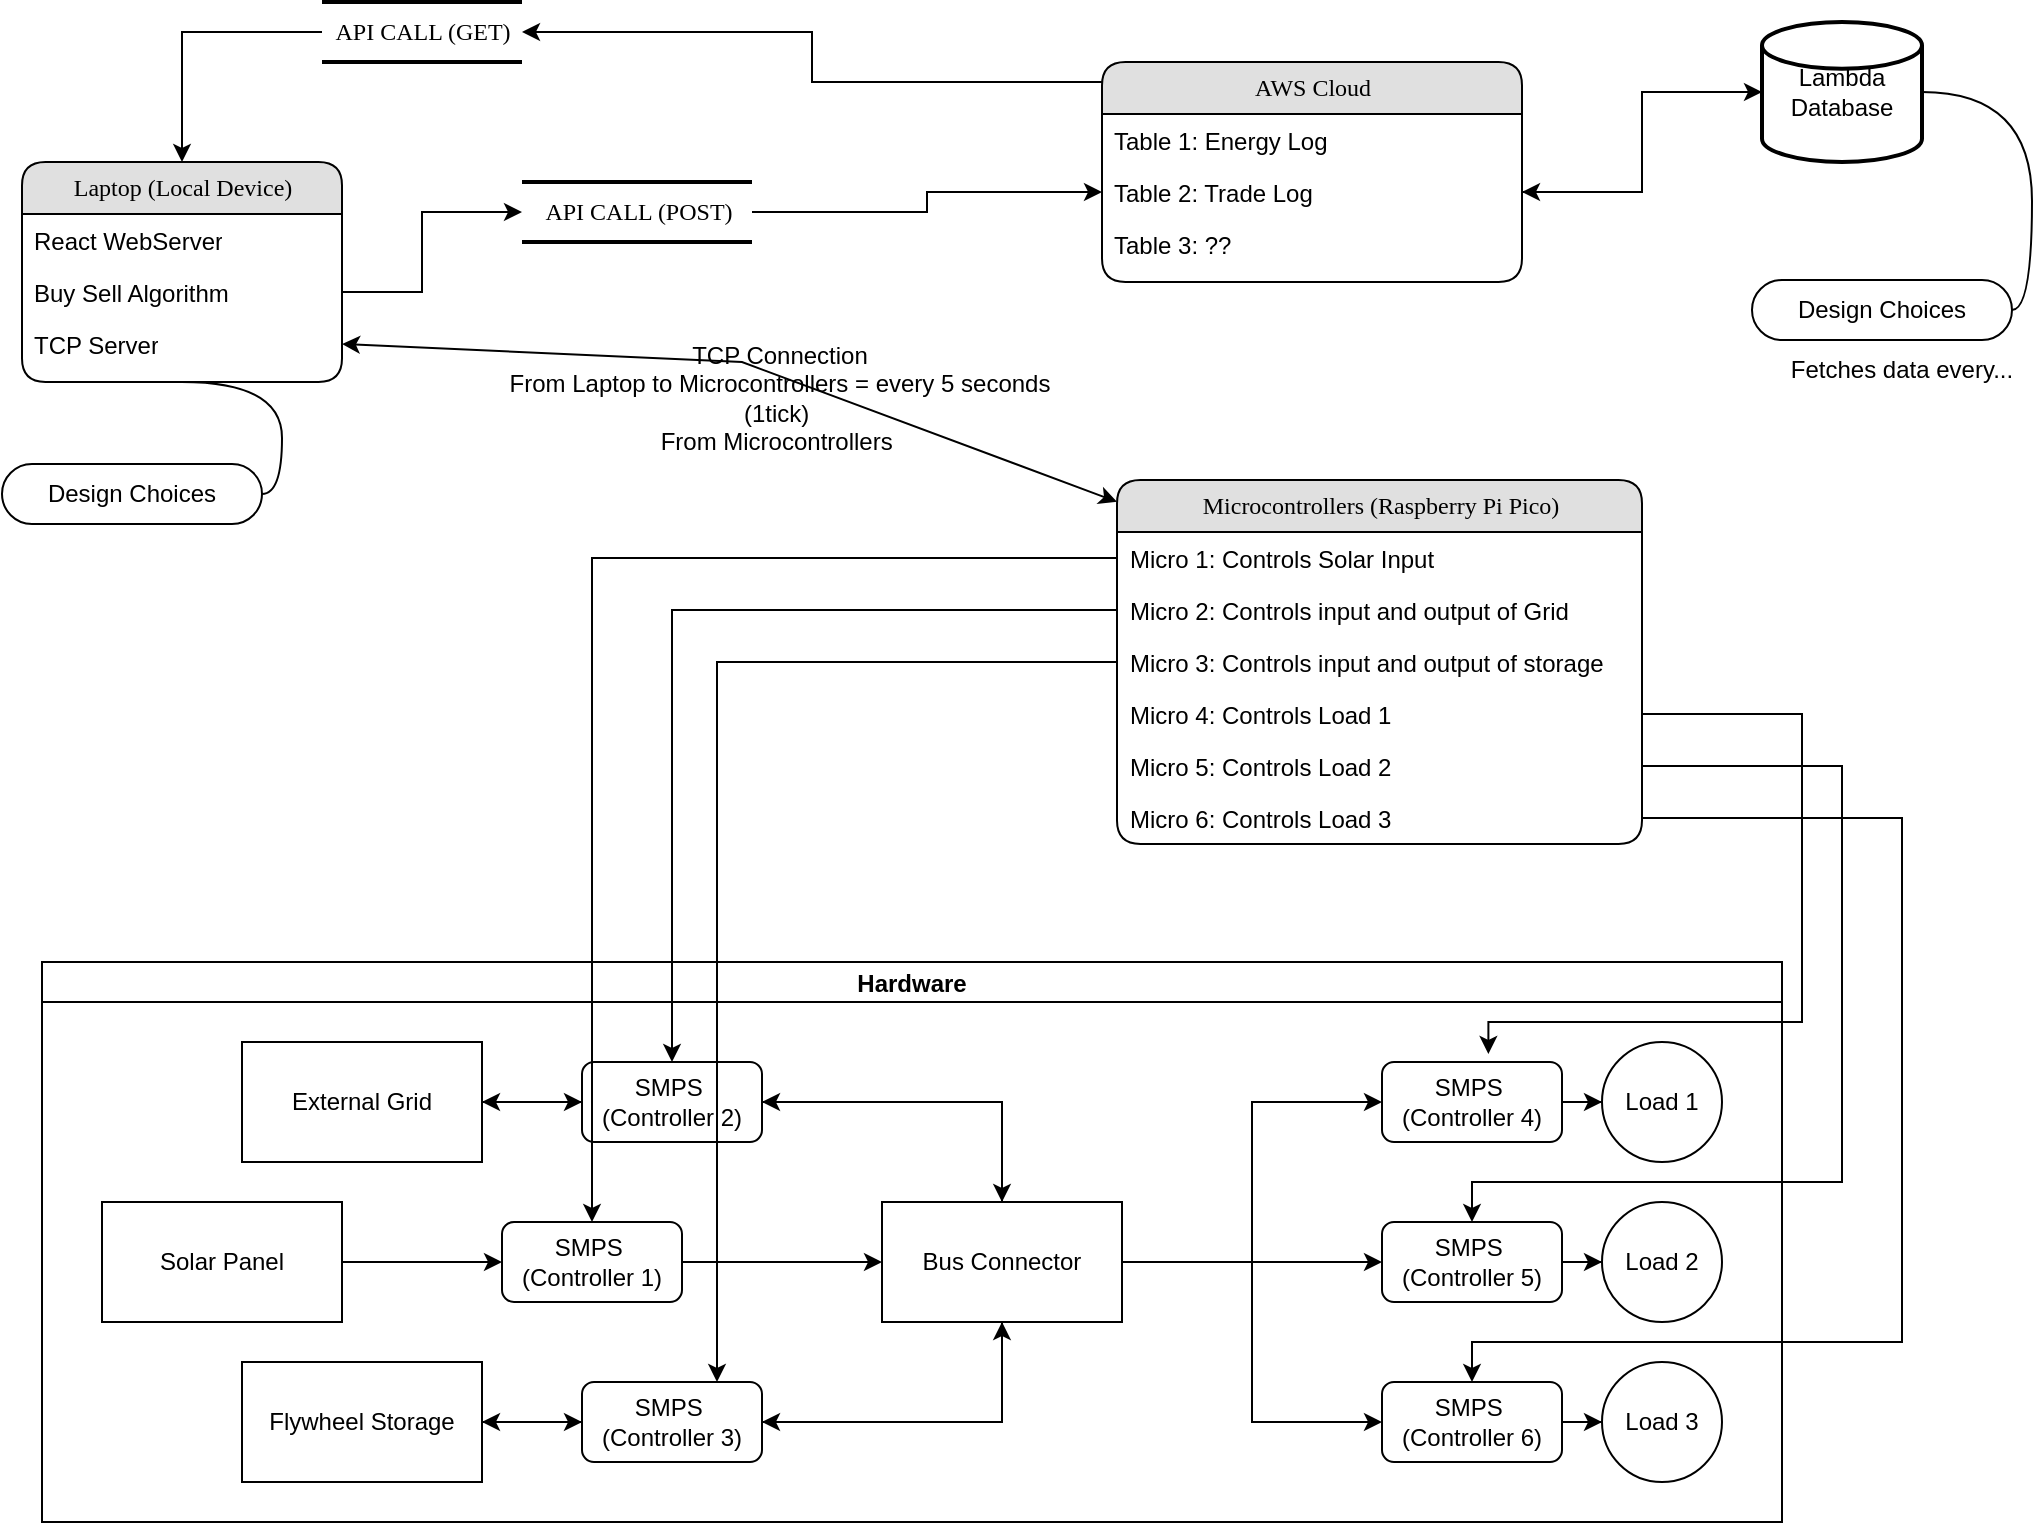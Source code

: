 <mxfile version="24.4.8" type="github">
  <diagram name="Page-1" id="5d7acffa-a066-3a61-03fe-96351882024d">
    <mxGraphModel dx="1290" dy="522" grid="1" gridSize="10" guides="1" tooltips="1" connect="1" arrows="1" fold="1" page="1" pageScale="1" pageWidth="1100" pageHeight="850" background="#ffffff" math="0" shadow="0">
      <root>
        <mxCell id="0" />
        <mxCell id="1" parent="0" />
        <mxCell id="gM_SMo16ki_0aqtKTnfX-9" style="edgeStyle=orthogonalEdgeStyle;rounded=0;orthogonalLoop=1;jettySize=auto;html=1;" edge="1" parent="1" source="21ea969265ad0168-10" target="gM_SMo16ki_0aqtKTnfX-8">
          <mxGeometry relative="1" as="geometry">
            <Array as="points">
              <mxPoint x="870" y="115" />
              <mxPoint x="870" y="65" />
            </Array>
          </mxGeometry>
        </mxCell>
        <mxCell id="gM_SMo16ki_0aqtKTnfX-71" style="edgeStyle=orthogonalEdgeStyle;rounded=0;orthogonalLoop=1;jettySize=auto;html=1;" edge="1" parent="1" source="21ea969265ad0168-10" target="21ea969265ad0168-30">
          <mxGeometry relative="1" as="geometry">
            <Array as="points">
              <mxPoint x="455" y="60" />
              <mxPoint x="455" y="35" />
            </Array>
          </mxGeometry>
        </mxCell>
        <mxCell id="21ea969265ad0168-10" value="AWS Cloud" style="swimlane;html=1;fontStyle=0;childLayout=stackLayout;horizontal=1;startSize=26;fillColor=#e0e0e0;horizontalStack=0;resizeParent=1;resizeLast=0;collapsible=1;marginBottom=0;swimlaneFillColor=#ffffff;align=center;rounded=1;shadow=0;comic=0;labelBackgroundColor=none;strokeWidth=1;fontFamily=Verdana;fontSize=12" parent="1" vertex="1">
          <mxGeometry x="600" y="50" width="210" height="110" as="geometry" />
        </mxCell>
        <mxCell id="21ea969265ad0168-11" value="Table 1: Energy Log" style="text;html=1;strokeColor=none;fillColor=none;spacingLeft=4;spacingRight=4;whiteSpace=wrap;overflow=hidden;rotatable=0;points=[[0,0.5],[1,0.5]];portConstraint=eastwest;" parent="21ea969265ad0168-10" vertex="1">
          <mxGeometry y="26" width="210" height="26" as="geometry" />
        </mxCell>
        <mxCell id="21ea969265ad0168-12" value="Table 2: Trade Log" style="text;html=1;strokeColor=none;fillColor=none;spacingLeft=4;spacingRight=4;whiteSpace=wrap;overflow=hidden;rotatable=0;points=[[0,0.5],[1,0.5]];portConstraint=eastwest;" parent="21ea969265ad0168-10" vertex="1">
          <mxGeometry y="52" width="210" height="26" as="geometry" />
        </mxCell>
        <mxCell id="21ea969265ad0168-52" value="Table 3: ??" style="text;html=1;strokeColor=none;fillColor=none;spacingLeft=4;spacingRight=4;whiteSpace=wrap;overflow=hidden;rotatable=0;points=[[0,0.5],[1,0.5]];portConstraint=eastwest;" parent="21ea969265ad0168-10" vertex="1">
          <mxGeometry y="78" width="210" height="26" as="geometry" />
        </mxCell>
        <mxCell id="21ea969265ad0168-14" value="Laptop (Local Device)" style="swimlane;html=1;fontStyle=0;childLayout=stackLayout;horizontal=1;startSize=26;fillColor=#e0e0e0;horizontalStack=0;resizeParent=1;resizeLast=0;collapsible=1;marginBottom=0;swimlaneFillColor=#ffffff;align=center;rounded=1;shadow=0;comic=0;labelBackgroundColor=none;strokeWidth=1;fontFamily=Verdana;fontSize=12" parent="1" vertex="1">
          <mxGeometry x="60" y="100" width="160" height="110" as="geometry" />
        </mxCell>
        <mxCell id="21ea969265ad0168-15" value="React WebServer" style="text;html=1;strokeColor=none;fillColor=none;spacingLeft=4;spacingRight=4;whiteSpace=wrap;overflow=hidden;rotatable=0;points=[[0,0.5],[1,0.5]];portConstraint=eastwest;" parent="21ea969265ad0168-14" vertex="1">
          <mxGeometry y="26" width="160" height="26" as="geometry" />
        </mxCell>
        <mxCell id="21ea969265ad0168-16" value="Buy Sell Algorithm" style="text;html=1;strokeColor=none;fillColor=none;spacingLeft=4;spacingRight=4;whiteSpace=wrap;overflow=hidden;rotatable=0;points=[[0,0.5],[1,0.5]];portConstraint=eastwest;" parent="21ea969265ad0168-14" vertex="1">
          <mxGeometry y="52" width="160" height="26" as="geometry" />
        </mxCell>
        <mxCell id="21ea969265ad0168-17" value="TCP Server" style="text;html=1;strokeColor=none;fillColor=none;spacingLeft=4;spacingRight=4;whiteSpace=wrap;overflow=hidden;rotatable=0;points=[[0,0.5],[1,0.5]];portConstraint=eastwest;" parent="21ea969265ad0168-14" vertex="1">
          <mxGeometry y="78" width="160" height="26" as="geometry" />
        </mxCell>
        <mxCell id="21ea969265ad0168-22" value="Microcontrollers (Raspberry Pi Pico)" style="swimlane;html=1;fontStyle=0;childLayout=stackLayout;horizontal=1;startSize=26;fillColor=#e0e0e0;horizontalStack=0;resizeParent=1;resizeLast=0;collapsible=1;marginBottom=0;swimlaneFillColor=#ffffff;align=center;rounded=1;shadow=0;comic=0;labelBackgroundColor=none;strokeWidth=1;fontFamily=Verdana;fontSize=12" parent="1" vertex="1">
          <mxGeometry x="607.5" y="259" width="262.5" height="182" as="geometry">
            <mxRectangle x="310" y="320" width="260" height="30" as="alternateBounds" />
          </mxGeometry>
        </mxCell>
        <mxCell id="21ea969265ad0168-23" value="Micro 1: Controls Solar Input" style="text;html=1;strokeColor=none;fillColor=none;spacingLeft=4;spacingRight=4;whiteSpace=wrap;overflow=hidden;rotatable=0;points=[[0,0.5],[1,0.5]];portConstraint=eastwest;" parent="21ea969265ad0168-22" vertex="1">
          <mxGeometry y="26" width="262.5" height="26" as="geometry" />
        </mxCell>
        <mxCell id="21ea969265ad0168-24" value="Micro 2: Controls input and output of Grid&amp;nbsp;" style="text;html=1;strokeColor=none;fillColor=none;spacingLeft=4;spacingRight=4;whiteSpace=wrap;overflow=hidden;rotatable=0;points=[[0,0.5],[1,0.5]];portConstraint=eastwest;" parent="21ea969265ad0168-22" vertex="1">
          <mxGeometry y="52" width="262.5" height="26" as="geometry" />
        </mxCell>
        <mxCell id="gM_SMo16ki_0aqtKTnfX-16" value="&lt;div&gt;Micro 3: Controls input and output of storage&lt;/div&gt;" style="text;html=1;strokeColor=none;fillColor=none;spacingLeft=4;spacingRight=4;whiteSpace=wrap;overflow=hidden;rotatable=0;points=[[0,0.5],[1,0.5]];portConstraint=eastwest;" vertex="1" parent="21ea969265ad0168-22">
          <mxGeometry y="78" width="262.5" height="26" as="geometry" />
        </mxCell>
        <mxCell id="gM_SMo16ki_0aqtKTnfX-17" value="Micro 4: Controls Load 1" style="text;html=1;strokeColor=none;fillColor=none;spacingLeft=4;spacingRight=4;whiteSpace=wrap;overflow=hidden;rotatable=0;points=[[0,0.5],[1,0.5]];portConstraint=eastwest;" vertex="1" parent="21ea969265ad0168-22">
          <mxGeometry y="104" width="262.5" height="26" as="geometry" />
        </mxCell>
        <mxCell id="gM_SMo16ki_0aqtKTnfX-18" value="Micro 5: Controls Load 2" style="text;html=1;strokeColor=none;fillColor=none;spacingLeft=4;spacingRight=4;whiteSpace=wrap;overflow=hidden;rotatable=0;points=[[0,0.5],[1,0.5]];portConstraint=eastwest;" vertex="1" parent="21ea969265ad0168-22">
          <mxGeometry y="130" width="262.5" height="26" as="geometry" />
        </mxCell>
        <mxCell id="gM_SMo16ki_0aqtKTnfX-19" value="Micro 6: Controls Load 3" style="text;html=1;strokeColor=none;fillColor=none;spacingLeft=4;spacingRight=4;whiteSpace=wrap;overflow=hidden;rotatable=0;points=[[0,0.5],[1,0.5]];portConstraint=eastwest;" vertex="1" parent="21ea969265ad0168-22">
          <mxGeometry y="156" width="262.5" height="26" as="geometry" />
        </mxCell>
        <mxCell id="gM_SMo16ki_0aqtKTnfX-72" style="edgeStyle=orthogonalEdgeStyle;rounded=0;orthogonalLoop=1;jettySize=auto;html=1;entryX=0.5;entryY=0;entryDx=0;entryDy=0;" edge="1" parent="1" source="21ea969265ad0168-30" target="21ea969265ad0168-14">
          <mxGeometry relative="1" as="geometry">
            <Array as="points">
              <mxPoint x="140" y="35" />
            </Array>
          </mxGeometry>
        </mxCell>
        <mxCell id="21ea969265ad0168-30" value="API CALL (GET)" style="html=1;rounded=0;shadow=0;comic=0;labelBackgroundColor=none;strokeWidth=2;fontFamily=Verdana;fontSize=12;align=center;shape=mxgraph.ios7ui.horLines;" parent="1" vertex="1">
          <mxGeometry x="210" y="20" width="100" height="30" as="geometry" />
        </mxCell>
        <mxCell id="gM_SMo16ki_0aqtKTnfX-1" value="Hardware" style="swimlane;startSize=20;horizontal=1;containerType=tree;newEdgeStyle={&quot;edgeStyle&quot;:&quot;elbowEdgeStyle&quot;,&quot;startArrow&quot;:&quot;none&quot;,&quot;endArrow&quot;:&quot;none&quot;};" vertex="1" parent="1">
          <mxGeometry x="70" y="500" width="870" height="280" as="geometry" />
        </mxCell>
        <UserObject label="Solar Panel" treeRoot="1" id="gM_SMo16ki_0aqtKTnfX-4">
          <mxCell style="whiteSpace=wrap;html=1;align=center;treeFolding=1;treeMoving=1;newEdgeStyle={&quot;edgeStyle&quot;:&quot;elbowEdgeStyle&quot;,&quot;startArrow&quot;:&quot;none&quot;,&quot;endArrow&quot;:&quot;none&quot;};" vertex="1" parent="gM_SMo16ki_0aqtKTnfX-1">
            <mxGeometry x="30" y="120" width="120" height="60" as="geometry" />
          </mxCell>
        </UserObject>
        <mxCell id="gM_SMo16ki_0aqtKTnfX-34" style="edgeStyle=orthogonalEdgeStyle;rounded=0;orthogonalLoop=1;jettySize=auto;html=1;entryX=0;entryY=0.5;entryDx=0;entryDy=0;" edge="1" parent="gM_SMo16ki_0aqtKTnfX-1" source="gM_SMo16ki_0aqtKTnfX-20" target="gM_SMo16ki_0aqtKTnfX-32">
          <mxGeometry relative="1" as="geometry" />
        </mxCell>
        <mxCell id="gM_SMo16ki_0aqtKTnfX-20" value="SMPS&amp;nbsp;&lt;br&gt;(Controller 1)" style="rounded=1;whiteSpace=wrap;html=1;" vertex="1" parent="gM_SMo16ki_0aqtKTnfX-1">
          <mxGeometry x="230" y="130" width="90" height="40" as="geometry" />
        </mxCell>
        <mxCell id="gM_SMo16ki_0aqtKTnfX-22" value="" style="endArrow=classic;html=1;rounded=0;exitX=1;exitY=0.5;exitDx=0;exitDy=0;entryX=0;entryY=0.5;entryDx=0;entryDy=0;" edge="1" parent="gM_SMo16ki_0aqtKTnfX-1" source="gM_SMo16ki_0aqtKTnfX-4" target="gM_SMo16ki_0aqtKTnfX-20">
          <mxGeometry width="50" height="50" relative="1" as="geometry">
            <mxPoint x="360" y="110" as="sourcePoint" />
            <mxPoint x="410" y="60" as="targetPoint" />
            <Array as="points" />
          </mxGeometry>
        </mxCell>
        <mxCell id="gM_SMo16ki_0aqtKTnfX-27" style="edgeStyle=orthogonalEdgeStyle;rounded=0;orthogonalLoop=1;jettySize=auto;html=1;entryX=0;entryY=0.5;entryDx=0;entryDy=0;" edge="1" parent="gM_SMo16ki_0aqtKTnfX-1" source="gM_SMo16ki_0aqtKTnfX-23" target="gM_SMo16ki_0aqtKTnfX-26">
          <mxGeometry relative="1" as="geometry" />
        </mxCell>
        <mxCell id="gM_SMo16ki_0aqtKTnfX-23" value="External Grid" style="rounded=0;whiteSpace=wrap;html=1;" vertex="1" parent="gM_SMo16ki_0aqtKTnfX-1">
          <mxGeometry x="100" y="40" width="120" height="60" as="geometry" />
        </mxCell>
        <mxCell id="gM_SMo16ki_0aqtKTnfX-31" style="edgeStyle=orthogonalEdgeStyle;rounded=0;orthogonalLoop=1;jettySize=auto;html=1;entryX=0;entryY=0.5;entryDx=0;entryDy=0;" edge="1" parent="gM_SMo16ki_0aqtKTnfX-1" source="gM_SMo16ki_0aqtKTnfX-24" target="gM_SMo16ki_0aqtKTnfX-28">
          <mxGeometry relative="1" as="geometry" />
        </mxCell>
        <mxCell id="gM_SMo16ki_0aqtKTnfX-24" value="Flywheel Storage" style="rounded=0;whiteSpace=wrap;html=1;" vertex="1" parent="gM_SMo16ki_0aqtKTnfX-1">
          <mxGeometry x="100" y="200" width="120" height="60" as="geometry" />
        </mxCell>
        <mxCell id="gM_SMo16ki_0aqtKTnfX-33" style="edgeStyle=orthogonalEdgeStyle;rounded=0;orthogonalLoop=1;jettySize=auto;html=1;entryX=0.5;entryY=0;entryDx=0;entryDy=0;" edge="1" parent="gM_SMo16ki_0aqtKTnfX-1" source="gM_SMo16ki_0aqtKTnfX-26" target="gM_SMo16ki_0aqtKTnfX-32">
          <mxGeometry relative="1" as="geometry" />
        </mxCell>
        <mxCell id="gM_SMo16ki_0aqtKTnfX-60" style="edgeStyle=orthogonalEdgeStyle;rounded=0;orthogonalLoop=1;jettySize=auto;html=1;entryX=1;entryY=0.5;entryDx=0;entryDy=0;" edge="1" parent="gM_SMo16ki_0aqtKTnfX-1" source="gM_SMo16ki_0aqtKTnfX-26" target="gM_SMo16ki_0aqtKTnfX-23">
          <mxGeometry relative="1" as="geometry" />
        </mxCell>
        <mxCell id="gM_SMo16ki_0aqtKTnfX-26" value="SMPS&amp;nbsp;&lt;br&gt;(Controller 2)" style="rounded=1;whiteSpace=wrap;html=1;" vertex="1" parent="gM_SMo16ki_0aqtKTnfX-1">
          <mxGeometry x="270" y="50" width="90" height="40" as="geometry" />
        </mxCell>
        <mxCell id="gM_SMo16ki_0aqtKTnfX-35" style="edgeStyle=orthogonalEdgeStyle;rounded=0;orthogonalLoop=1;jettySize=auto;html=1;entryX=0.5;entryY=1;entryDx=0;entryDy=0;" edge="1" parent="gM_SMo16ki_0aqtKTnfX-1" source="gM_SMo16ki_0aqtKTnfX-28" target="gM_SMo16ki_0aqtKTnfX-32">
          <mxGeometry relative="1" as="geometry" />
        </mxCell>
        <mxCell id="gM_SMo16ki_0aqtKTnfX-63" style="edgeStyle=orthogonalEdgeStyle;rounded=0;orthogonalLoop=1;jettySize=auto;html=1;entryX=1;entryY=0.5;entryDx=0;entryDy=0;" edge="1" parent="gM_SMo16ki_0aqtKTnfX-1" source="gM_SMo16ki_0aqtKTnfX-28" target="gM_SMo16ki_0aqtKTnfX-24">
          <mxGeometry relative="1" as="geometry" />
        </mxCell>
        <mxCell id="gM_SMo16ki_0aqtKTnfX-28" value="SMPS&amp;nbsp;&lt;br&gt;(Controller 3)" style="rounded=1;whiteSpace=wrap;html=1;" vertex="1" parent="gM_SMo16ki_0aqtKTnfX-1">
          <mxGeometry x="270" y="210" width="90" height="40" as="geometry" />
        </mxCell>
        <mxCell id="gM_SMo16ki_0aqtKTnfX-50" style="edgeStyle=orthogonalEdgeStyle;rounded=0;orthogonalLoop=1;jettySize=auto;html=1;entryX=0;entryY=0.5;entryDx=0;entryDy=0;" edge="1" parent="gM_SMo16ki_0aqtKTnfX-1" source="gM_SMo16ki_0aqtKTnfX-32" target="gM_SMo16ki_0aqtKTnfX-47">
          <mxGeometry relative="1" as="geometry" />
        </mxCell>
        <mxCell id="gM_SMo16ki_0aqtKTnfX-51" style="edgeStyle=orthogonalEdgeStyle;rounded=0;orthogonalLoop=1;jettySize=auto;html=1;entryX=0;entryY=0.5;entryDx=0;entryDy=0;" edge="1" parent="gM_SMo16ki_0aqtKTnfX-1" source="gM_SMo16ki_0aqtKTnfX-32" target="gM_SMo16ki_0aqtKTnfX-48">
          <mxGeometry relative="1" as="geometry" />
        </mxCell>
        <mxCell id="gM_SMo16ki_0aqtKTnfX-59" style="edgeStyle=orthogonalEdgeStyle;rounded=0;orthogonalLoop=1;jettySize=auto;html=1;entryX=0;entryY=0.5;entryDx=0;entryDy=0;" edge="1" parent="gM_SMo16ki_0aqtKTnfX-1" source="gM_SMo16ki_0aqtKTnfX-32" target="gM_SMo16ki_0aqtKTnfX-49">
          <mxGeometry relative="1" as="geometry" />
        </mxCell>
        <mxCell id="gM_SMo16ki_0aqtKTnfX-61" style="edgeStyle=orthogonalEdgeStyle;rounded=0;orthogonalLoop=1;jettySize=auto;html=1;entryX=1;entryY=0.5;entryDx=0;entryDy=0;" edge="1" parent="gM_SMo16ki_0aqtKTnfX-1" source="gM_SMo16ki_0aqtKTnfX-32" target="gM_SMo16ki_0aqtKTnfX-26">
          <mxGeometry relative="1" as="geometry">
            <Array as="points">
              <mxPoint x="480" y="70" />
            </Array>
          </mxGeometry>
        </mxCell>
        <mxCell id="gM_SMo16ki_0aqtKTnfX-62" style="edgeStyle=orthogonalEdgeStyle;rounded=0;orthogonalLoop=1;jettySize=auto;html=1;" edge="1" parent="gM_SMo16ki_0aqtKTnfX-1" source="gM_SMo16ki_0aqtKTnfX-32">
          <mxGeometry relative="1" as="geometry">
            <mxPoint x="360" y="230" as="targetPoint" />
            <Array as="points">
              <mxPoint x="480" y="230" />
            </Array>
          </mxGeometry>
        </mxCell>
        <mxCell id="gM_SMo16ki_0aqtKTnfX-32" value="Bus Connector" style="rounded=0;whiteSpace=wrap;html=1;" vertex="1" parent="gM_SMo16ki_0aqtKTnfX-1">
          <mxGeometry x="420" y="120" width="120" height="60" as="geometry" />
        </mxCell>
        <mxCell id="gM_SMo16ki_0aqtKTnfX-39" value="Load 1" style="ellipse;whiteSpace=wrap;html=1;aspect=fixed;" vertex="1" parent="gM_SMo16ki_0aqtKTnfX-1">
          <mxGeometry x="780" y="40" width="60" height="60" as="geometry" />
        </mxCell>
        <mxCell id="gM_SMo16ki_0aqtKTnfX-43" value="Load 2" style="ellipse;whiteSpace=wrap;html=1;aspect=fixed;" vertex="1" parent="gM_SMo16ki_0aqtKTnfX-1">
          <mxGeometry x="780" y="120" width="60" height="60" as="geometry" />
        </mxCell>
        <mxCell id="gM_SMo16ki_0aqtKTnfX-42" value="Load 3" style="ellipse;whiteSpace=wrap;html=1;aspect=fixed;" vertex="1" parent="gM_SMo16ki_0aqtKTnfX-1">
          <mxGeometry x="780" y="200" width="60" height="60" as="geometry" />
        </mxCell>
        <mxCell id="gM_SMo16ki_0aqtKTnfX-57" style="edgeStyle=orthogonalEdgeStyle;rounded=0;orthogonalLoop=1;jettySize=auto;html=1;" edge="1" parent="gM_SMo16ki_0aqtKTnfX-1" source="gM_SMo16ki_0aqtKTnfX-47" target="gM_SMo16ki_0aqtKTnfX-39">
          <mxGeometry relative="1" as="geometry" />
        </mxCell>
        <mxCell id="gM_SMo16ki_0aqtKTnfX-47" value="SMPS&amp;nbsp;&lt;br&gt;(Controller 4)" style="rounded=1;whiteSpace=wrap;html=1;" vertex="1" parent="gM_SMo16ki_0aqtKTnfX-1">
          <mxGeometry x="670" y="50" width="90" height="40" as="geometry" />
        </mxCell>
        <mxCell id="gM_SMo16ki_0aqtKTnfX-58" style="edgeStyle=orthogonalEdgeStyle;rounded=0;orthogonalLoop=1;jettySize=auto;html=1;entryX=0;entryY=0.5;entryDx=0;entryDy=0;" edge="1" parent="gM_SMo16ki_0aqtKTnfX-1" source="gM_SMo16ki_0aqtKTnfX-48" target="gM_SMo16ki_0aqtKTnfX-43">
          <mxGeometry relative="1" as="geometry" />
        </mxCell>
        <mxCell id="gM_SMo16ki_0aqtKTnfX-48" value="SMPS&amp;nbsp;&lt;br&gt;(Controller 5)" style="rounded=1;whiteSpace=wrap;html=1;" vertex="1" parent="gM_SMo16ki_0aqtKTnfX-1">
          <mxGeometry x="670" y="130" width="90" height="40" as="geometry" />
        </mxCell>
        <mxCell id="gM_SMo16ki_0aqtKTnfX-53" style="edgeStyle=orthogonalEdgeStyle;rounded=0;orthogonalLoop=1;jettySize=auto;html=1;" edge="1" parent="gM_SMo16ki_0aqtKTnfX-1" source="gM_SMo16ki_0aqtKTnfX-49" target="gM_SMo16ki_0aqtKTnfX-42">
          <mxGeometry relative="1" as="geometry" />
        </mxCell>
        <mxCell id="gM_SMo16ki_0aqtKTnfX-49" value="SMPS&amp;nbsp;&lt;br&gt;(Controller 6)" style="rounded=1;whiteSpace=wrap;html=1;" vertex="1" parent="gM_SMo16ki_0aqtKTnfX-1">
          <mxGeometry x="670" y="210" width="90" height="40" as="geometry" />
        </mxCell>
        <mxCell id="gM_SMo16ki_0aqtKTnfX-73" style="edgeStyle=orthogonalEdgeStyle;rounded=0;orthogonalLoop=1;jettySize=auto;html=1;entryX=1;entryY=0.5;entryDx=0;entryDy=0;" edge="1" parent="1" source="gM_SMo16ki_0aqtKTnfX-8" target="21ea969265ad0168-12">
          <mxGeometry relative="1" as="geometry">
            <Array as="points">
              <mxPoint x="870" y="65" />
              <mxPoint x="870" y="115" />
            </Array>
          </mxGeometry>
        </mxCell>
        <mxCell id="gM_SMo16ki_0aqtKTnfX-8" value="Lambda Database" style="strokeWidth=2;html=1;shape=mxgraph.flowchart.database;whiteSpace=wrap;" vertex="1" parent="1">
          <mxGeometry x="930" y="30" width="80" height="70" as="geometry" />
        </mxCell>
        <mxCell id="gM_SMo16ki_0aqtKTnfX-64" value="TCP Connection&lt;div&gt;From Laptop to Microcontrollers = every 5 seconds (1tick)&amp;nbsp;&lt;br&gt;From Microcontrollers&amp;nbsp;&lt;/div&gt;" style="text;html=1;align=center;verticalAlign=middle;whiteSpace=wrap;rounded=0;" vertex="1" parent="1">
          <mxGeometry x="300" y="184" width="277.5" height="67" as="geometry" />
        </mxCell>
        <mxCell id="gM_SMo16ki_0aqtKTnfX-65" style="edgeStyle=orthogonalEdgeStyle;rounded=0;orthogonalLoop=1;jettySize=auto;html=1;entryX=0.5;entryY=0;entryDx=0;entryDy=0;" edge="1" parent="1" source="21ea969265ad0168-23" target="gM_SMo16ki_0aqtKTnfX-20">
          <mxGeometry relative="1" as="geometry" />
        </mxCell>
        <mxCell id="gM_SMo16ki_0aqtKTnfX-66" style="edgeStyle=orthogonalEdgeStyle;rounded=0;orthogonalLoop=1;jettySize=auto;html=1;entryX=0.5;entryY=0;entryDx=0;entryDy=0;" edge="1" parent="1" source="21ea969265ad0168-24" target="gM_SMo16ki_0aqtKTnfX-26">
          <mxGeometry relative="1" as="geometry" />
        </mxCell>
        <mxCell id="gM_SMo16ki_0aqtKTnfX-68" style="edgeStyle=orthogonalEdgeStyle;rounded=0;orthogonalLoop=1;jettySize=auto;html=1;entryX=0.75;entryY=0;entryDx=0;entryDy=0;" edge="1" parent="1" source="gM_SMo16ki_0aqtKTnfX-16" target="gM_SMo16ki_0aqtKTnfX-28">
          <mxGeometry relative="1" as="geometry" />
        </mxCell>
        <mxCell id="gM_SMo16ki_0aqtKTnfX-81" style="edgeStyle=orthogonalEdgeStyle;rounded=0;orthogonalLoop=1;jettySize=auto;html=1;entryX=0;entryY=0.5;entryDx=0;entryDy=0;" edge="1" parent="1" source="gM_SMo16ki_0aqtKTnfX-75" target="21ea969265ad0168-12">
          <mxGeometry relative="1" as="geometry" />
        </mxCell>
        <mxCell id="gM_SMo16ki_0aqtKTnfX-75" value="API CALL (POST)" style="html=1;rounded=0;shadow=0;comic=0;labelBackgroundColor=none;strokeWidth=2;fontFamily=Verdana;fontSize=12;align=center;shape=mxgraph.ios7ui.horLines;" vertex="1" parent="1">
          <mxGeometry x="310" y="110" width="115" height="30" as="geometry" />
        </mxCell>
        <mxCell id="gM_SMo16ki_0aqtKTnfX-76" style="edgeStyle=orthogonalEdgeStyle;rounded=0;orthogonalLoop=1;jettySize=auto;html=1;entryX=0.591;entryY=-0.1;entryDx=0;entryDy=0;entryPerimeter=0;" edge="1" parent="1" source="gM_SMo16ki_0aqtKTnfX-17" target="gM_SMo16ki_0aqtKTnfX-47">
          <mxGeometry relative="1" as="geometry">
            <Array as="points">
              <mxPoint x="950" y="376" />
              <mxPoint x="950" y="530" />
              <mxPoint x="793" y="530" />
            </Array>
          </mxGeometry>
        </mxCell>
        <mxCell id="gM_SMo16ki_0aqtKTnfX-77" style="edgeStyle=orthogonalEdgeStyle;rounded=0;orthogonalLoop=1;jettySize=auto;html=1;entryX=0.5;entryY=0;entryDx=0;entryDy=0;" edge="1" parent="1" source="gM_SMo16ki_0aqtKTnfX-18" target="gM_SMo16ki_0aqtKTnfX-48">
          <mxGeometry relative="1" as="geometry">
            <Array as="points">
              <mxPoint x="970" y="402" />
              <mxPoint x="970" y="610" />
              <mxPoint x="785" y="610" />
            </Array>
          </mxGeometry>
        </mxCell>
        <mxCell id="gM_SMo16ki_0aqtKTnfX-78" style="edgeStyle=orthogonalEdgeStyle;rounded=0;orthogonalLoop=1;jettySize=auto;html=1;entryX=0.5;entryY=0;entryDx=0;entryDy=0;" edge="1" parent="1" source="gM_SMo16ki_0aqtKTnfX-19" target="gM_SMo16ki_0aqtKTnfX-49">
          <mxGeometry relative="1" as="geometry">
            <Array as="points">
              <mxPoint x="1000" y="428" />
              <mxPoint x="1000" y="690" />
              <mxPoint x="785" y="690" />
            </Array>
          </mxGeometry>
        </mxCell>
        <mxCell id="gM_SMo16ki_0aqtKTnfX-80" style="edgeStyle=orthogonalEdgeStyle;rounded=0;orthogonalLoop=1;jettySize=auto;html=1;" edge="1" parent="1" source="21ea969265ad0168-16" target="gM_SMo16ki_0aqtKTnfX-75">
          <mxGeometry relative="1" as="geometry">
            <Array as="points">
              <mxPoint x="260" y="165" />
              <mxPoint x="260" y="125" />
            </Array>
          </mxGeometry>
        </mxCell>
        <mxCell id="gM_SMo16ki_0aqtKTnfX-82" value="Design Choices" style="whiteSpace=wrap;html=1;rounded=1;arcSize=50;align=center;verticalAlign=middle;strokeWidth=1;autosize=1;spacing=4;treeFolding=1;treeMoving=1;newEdgeStyle={&quot;edgeStyle&quot;:&quot;entityRelationEdgeStyle&quot;,&quot;startArrow&quot;:&quot;none&quot;,&quot;endArrow&quot;:&quot;none&quot;,&quot;segment&quot;:10,&quot;curved&quot;:1,&quot;sourcePerimeterSpacing&quot;:0,&quot;targetPerimeterSpacing&quot;:0};" vertex="1" parent="1">
          <mxGeometry x="925" y="159" width="130" height="30" as="geometry" />
        </mxCell>
        <mxCell id="gM_SMo16ki_0aqtKTnfX-83" value="" style="edgeStyle=entityRelationEdgeStyle;startArrow=none;endArrow=none;segment=10;curved=1;sourcePerimeterSpacing=0;targetPerimeterSpacing=0;rounded=0;exitX=1;exitY=0.5;exitDx=0;exitDy=0;exitPerimeter=0;" edge="1" target="gM_SMo16ki_0aqtKTnfX-82" parent="1" source="gM_SMo16ki_0aqtKTnfX-8">
          <mxGeometry relative="1" as="geometry">
            <mxPoint x="960" y="100" as="sourcePoint" />
          </mxGeometry>
        </mxCell>
        <mxCell id="gM_SMo16ki_0aqtKTnfX-87" style="edgeStyle=entityRelationEdgeStyle;rounded=0;orthogonalLoop=1;jettySize=auto;html=1;startArrow=none;endArrow=none;segment=10;curved=1;sourcePerimeterSpacing=0;targetPerimeterSpacing=0;entryX=0.5;entryY=1;entryDx=0;entryDy=0;" edge="1" parent="1" source="gM_SMo16ki_0aqtKTnfX-84" target="21ea969265ad0168-14">
          <mxGeometry relative="1" as="geometry" />
        </mxCell>
        <mxCell id="gM_SMo16ki_0aqtKTnfX-84" value="Design Choices" style="whiteSpace=wrap;html=1;rounded=1;arcSize=50;align=center;verticalAlign=middle;strokeWidth=1;autosize=1;spacing=4;treeFolding=1;treeMoving=1;newEdgeStyle={&quot;edgeStyle&quot;:&quot;entityRelationEdgeStyle&quot;,&quot;startArrow&quot;:&quot;none&quot;,&quot;endArrow&quot;:&quot;none&quot;,&quot;segment&quot;:10,&quot;curved&quot;:1,&quot;sourcePerimeterSpacing&quot;:0,&quot;targetPerimeterSpacing&quot;:0};" vertex="1" parent="1">
          <mxGeometry x="50" y="251" width="130" height="30" as="geometry" />
        </mxCell>
        <mxCell id="gM_SMo16ki_0aqtKTnfX-88" value="" style="endArrow=classic;startArrow=classic;html=1;rounded=0;exitX=1;exitY=0.5;exitDx=0;exitDy=0;entryX=0;entryY=0.06;entryDx=0;entryDy=0;entryPerimeter=0;" edge="1" parent="1" source="21ea969265ad0168-17" target="21ea969265ad0168-22">
          <mxGeometry width="50" height="50" relative="1" as="geometry">
            <mxPoint x="340" y="260" as="sourcePoint" />
            <mxPoint x="390" y="210" as="targetPoint" />
            <Array as="points">
              <mxPoint x="420" y="200" />
            </Array>
          </mxGeometry>
        </mxCell>
        <mxCell id="gM_SMo16ki_0aqtKTnfX-89" value="Fetches data every..." style="text;html=1;align=center;verticalAlign=middle;whiteSpace=wrap;rounded=0;" vertex="1" parent="1">
          <mxGeometry x="940" y="189" width="120" height="30" as="geometry" />
        </mxCell>
      </root>
    </mxGraphModel>
  </diagram>
</mxfile>
